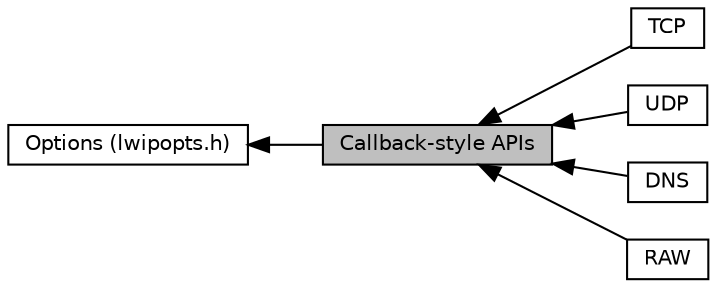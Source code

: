 digraph "Callback-style APIs"
{
  edge [fontname="Helvetica",fontsize="10",labelfontname="Helvetica",labelfontsize="10"];
  node [fontname="Helvetica",fontsize="10",shape=box];
  rankdir=LR;
  Node6 [label="TCP",height=0.2,width=0.4,color="black", fillcolor="white", style="filled",URL="$group__lwip__opts__tcp.html",tooltip=" "];
  Node2 [label="Options (lwipopts.h)",height=0.2,width=0.4,color="black", fillcolor="white", style="filled",URL="$group__lwip__opts.html",tooltip=" "];
  Node1 [label="Callback-style APIs",height=0.2,width=0.4,color="black", fillcolor="grey75", style="filled", fontcolor="black",tooltip=" "];
  Node5 [label="UDP",height=0.2,width=0.4,color="black", fillcolor="white", style="filled",URL="$group__lwip__opts__udp.html",tooltip=" "];
  Node4 [label="DNS",height=0.2,width=0.4,color="black", fillcolor="white", style="filled",URL="$group__lwip__opts__dns.html",tooltip=" "];
  Node3 [label="RAW",height=0.2,width=0.4,color="black", fillcolor="white", style="filled",URL="$group__lwip__opts__raw.html",tooltip=" "];
  Node2->Node1 [shape=plaintext, dir="back", style="solid"];
  Node1->Node3 [shape=plaintext, dir="back", style="solid"];
  Node1->Node4 [shape=plaintext, dir="back", style="solid"];
  Node1->Node5 [shape=plaintext, dir="back", style="solid"];
  Node1->Node6 [shape=plaintext, dir="back", style="solid"];
}

